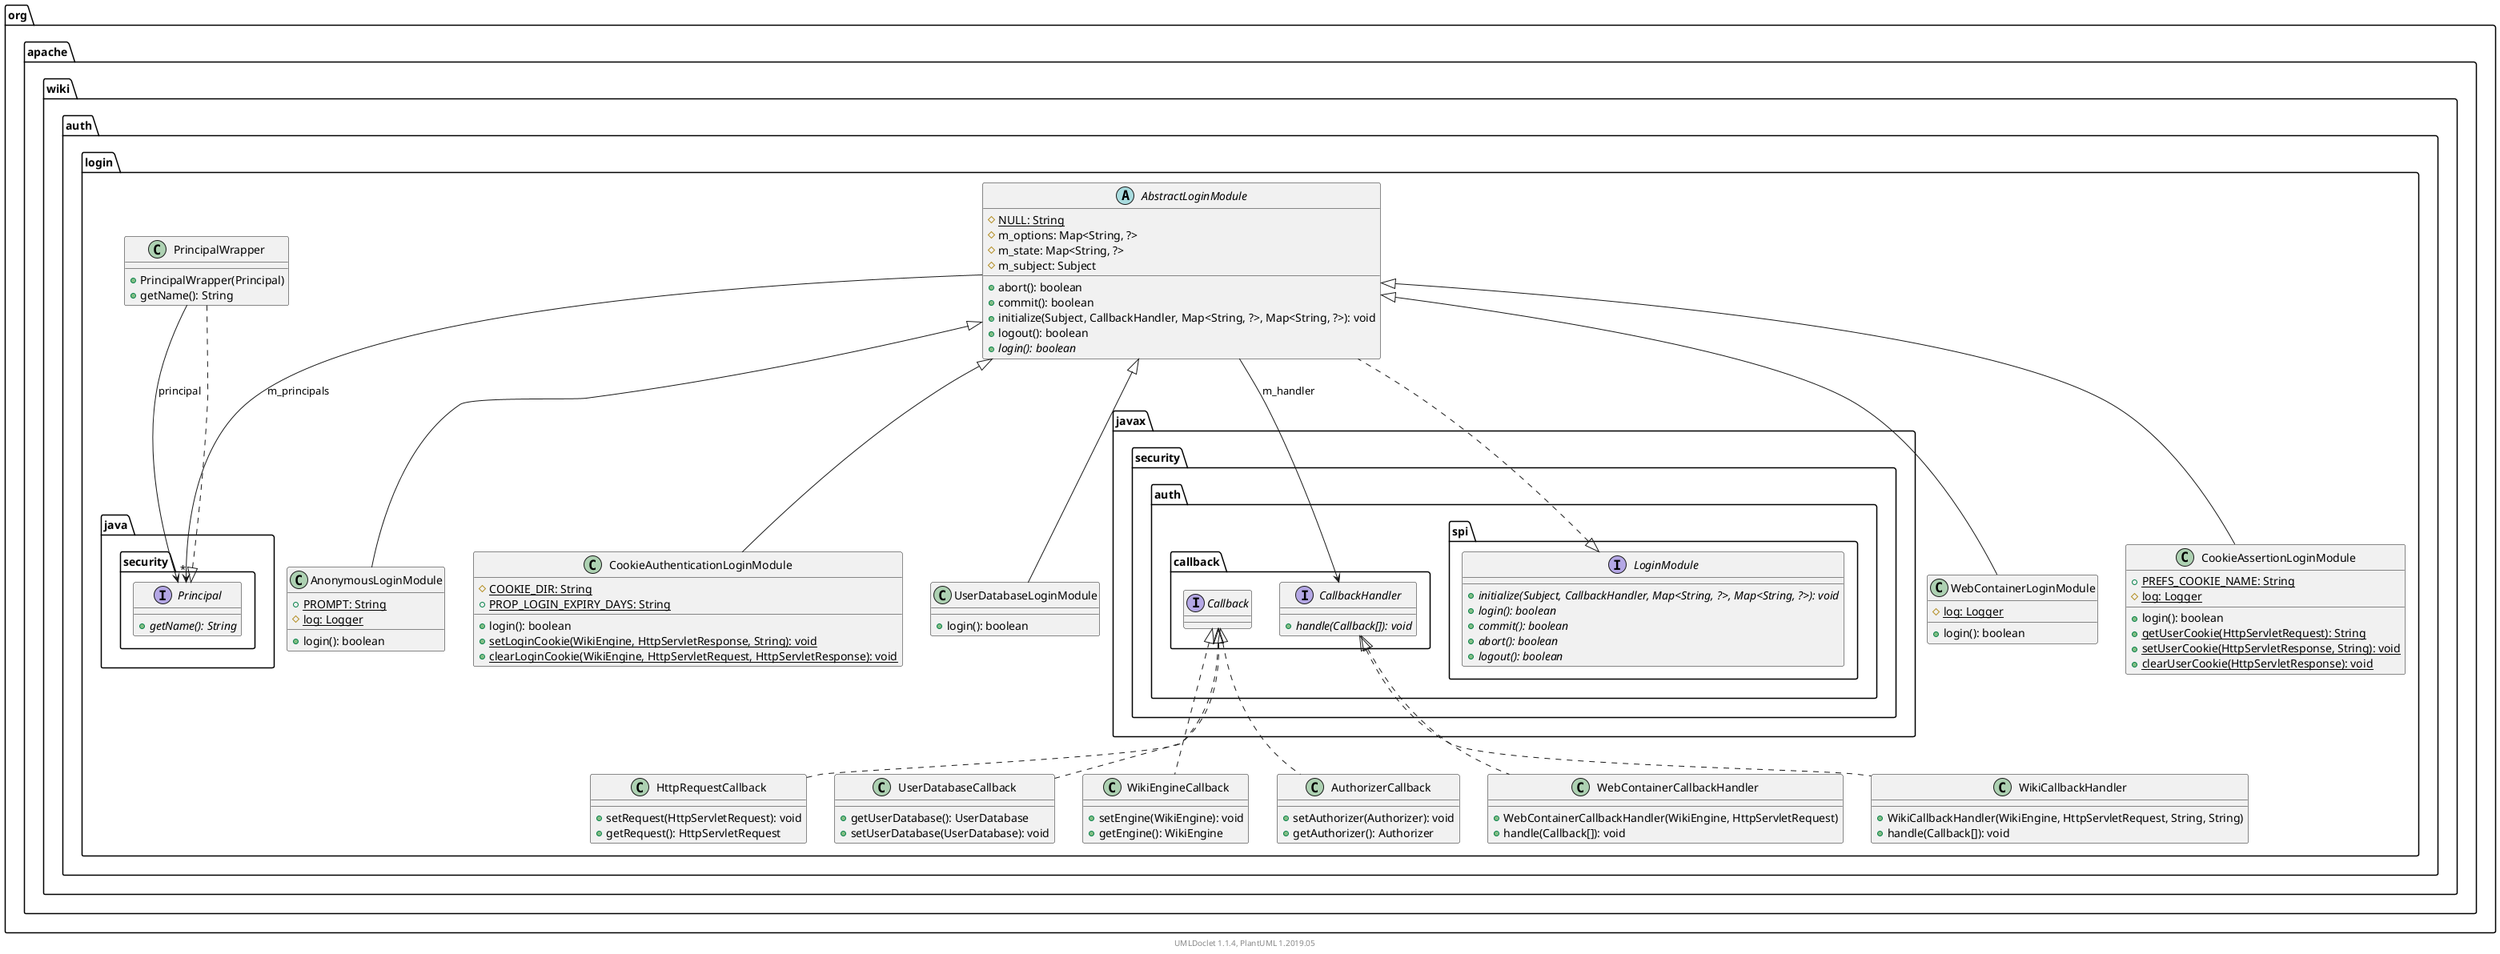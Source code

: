 @startuml

    namespace org.apache.wiki.auth.login {

        class HttpRequestCallback [[HttpRequestCallback.html]] {
            +setRequest(HttpServletRequest): void
            +getRequest(): HttpServletRequest
        }

        abstract class AbstractLoginModule [[AbstractLoginModule.html]] {
            {static} #NULL: String
            #m_options: Map<String, ?>
            #m_state: Map<String, ?>
            #m_subject: Subject
            +abort(): boolean
            +commit(): boolean
            +initialize(Subject, CallbackHandler, Map<String, ?>, Map<String, ?>): void
            +logout(): boolean
            {abstract} +login(): boolean
        }

        class UserDatabaseCallback [[UserDatabaseCallback.html]] {
            +getUserDatabase(): UserDatabase
            +setUserDatabase(UserDatabase): void
        }

        class WebContainerLoginModule [[WebContainerLoginModule.html]] {
            {static} #log: Logger
            +login(): boolean
        }

        class CookieAssertionLoginModule [[CookieAssertionLoginModule.html]] {
            {static} +PREFS_COOKIE_NAME: String
            {static} #log: Logger
            +login(): boolean
            {static} +getUserCookie(HttpServletRequest): String
            {static} +setUserCookie(HttpServletResponse, String): void
            {static} +clearUserCookie(HttpServletResponse): void
        }

        class PrincipalWrapper [[PrincipalWrapper.html]] {
            +PrincipalWrapper(Principal)
            +getName(): String
        }

        class AnonymousLoginModule [[AnonymousLoginModule.html]] {
            {static} +PROMPT: String
            {static} #log: Logger
            +login(): boolean
        }

        class WebContainerCallbackHandler [[WebContainerCallbackHandler.html]] {
            +WebContainerCallbackHandler(WikiEngine, HttpServletRequest)
            +handle(Callback[]): void
        }

        class CookieAuthenticationLoginModule [[CookieAuthenticationLoginModule.html]] {
            {static} #COOKIE_DIR: String
            {static} +PROP_LOGIN_EXPIRY_DAYS: String
            +login(): boolean
            {static} +setLoginCookie(WikiEngine, HttpServletResponse, String): void
            {static} +clearLoginCookie(WikiEngine, HttpServletRequest, HttpServletResponse): void
        }

        class WikiEngineCallback [[WikiEngineCallback.html]] {
            +setEngine(WikiEngine): void
            +getEngine(): WikiEngine
        }

        class WikiCallbackHandler [[WikiCallbackHandler.html]] {
            +WikiCallbackHandler(WikiEngine, HttpServletRequest, String, String)
            +handle(Callback[]): void
        }

        class UserDatabaseLoginModule [[UserDatabaseLoginModule.html]] {
            +login(): boolean
        }

        class AuthorizerCallback [[AuthorizerCallback.html]] {
            +setAuthorizer(Authorizer): void
            +getAuthorizer(): Authorizer
        }

        interface javax.security.auth.callback.Callback
        javax.security.auth.callback.Callback <|.. HttpRequestCallback

        interface javax.security.auth.spi.LoginModule {
            {abstract} +initialize(Subject, CallbackHandler, Map<String, ?>, Map<String, ?>): void
            {abstract} +login(): boolean
            {abstract} +commit(): boolean
            {abstract} +abort(): boolean
            {abstract} +logout(): boolean
        }
        javax.security.auth.spi.LoginModule <|.. AbstractLoginModule

        javax.security.auth.callback.Callback <|.. UserDatabaseCallback

        AbstractLoginModule <|-- WebContainerLoginModule

        AbstractLoginModule <|-- CookieAssertionLoginModule

        interface java.security.Principal {
            {abstract} +getName(): String
        }
        java.security.Principal <|.. PrincipalWrapper

        AbstractLoginModule <|-- AnonymousLoginModule

        interface javax.security.auth.callback.CallbackHandler {
            {abstract} +handle(Callback[]): void
        }
        javax.security.auth.callback.CallbackHandler <|.. WebContainerCallbackHandler

        AbstractLoginModule <|-- CookieAuthenticationLoginModule

        javax.security.auth.callback.Callback <|.. WikiEngineCallback

        javax.security.auth.callback.CallbackHandler <|.. WikiCallbackHandler

        AbstractLoginModule <|-- UserDatabaseLoginModule

        javax.security.auth.callback.Callback <|.. AuthorizerCallback

        AbstractLoginModule --> javax.security.auth.callback.CallbackHandler: m_handler

        AbstractLoginModule --> "*" java.security.Principal: m_principals

        PrincipalWrapper --> java.security.Principal: principal

    }


    center footer UMLDoclet 1.1.4, PlantUML 1.2019.05
@enduml
